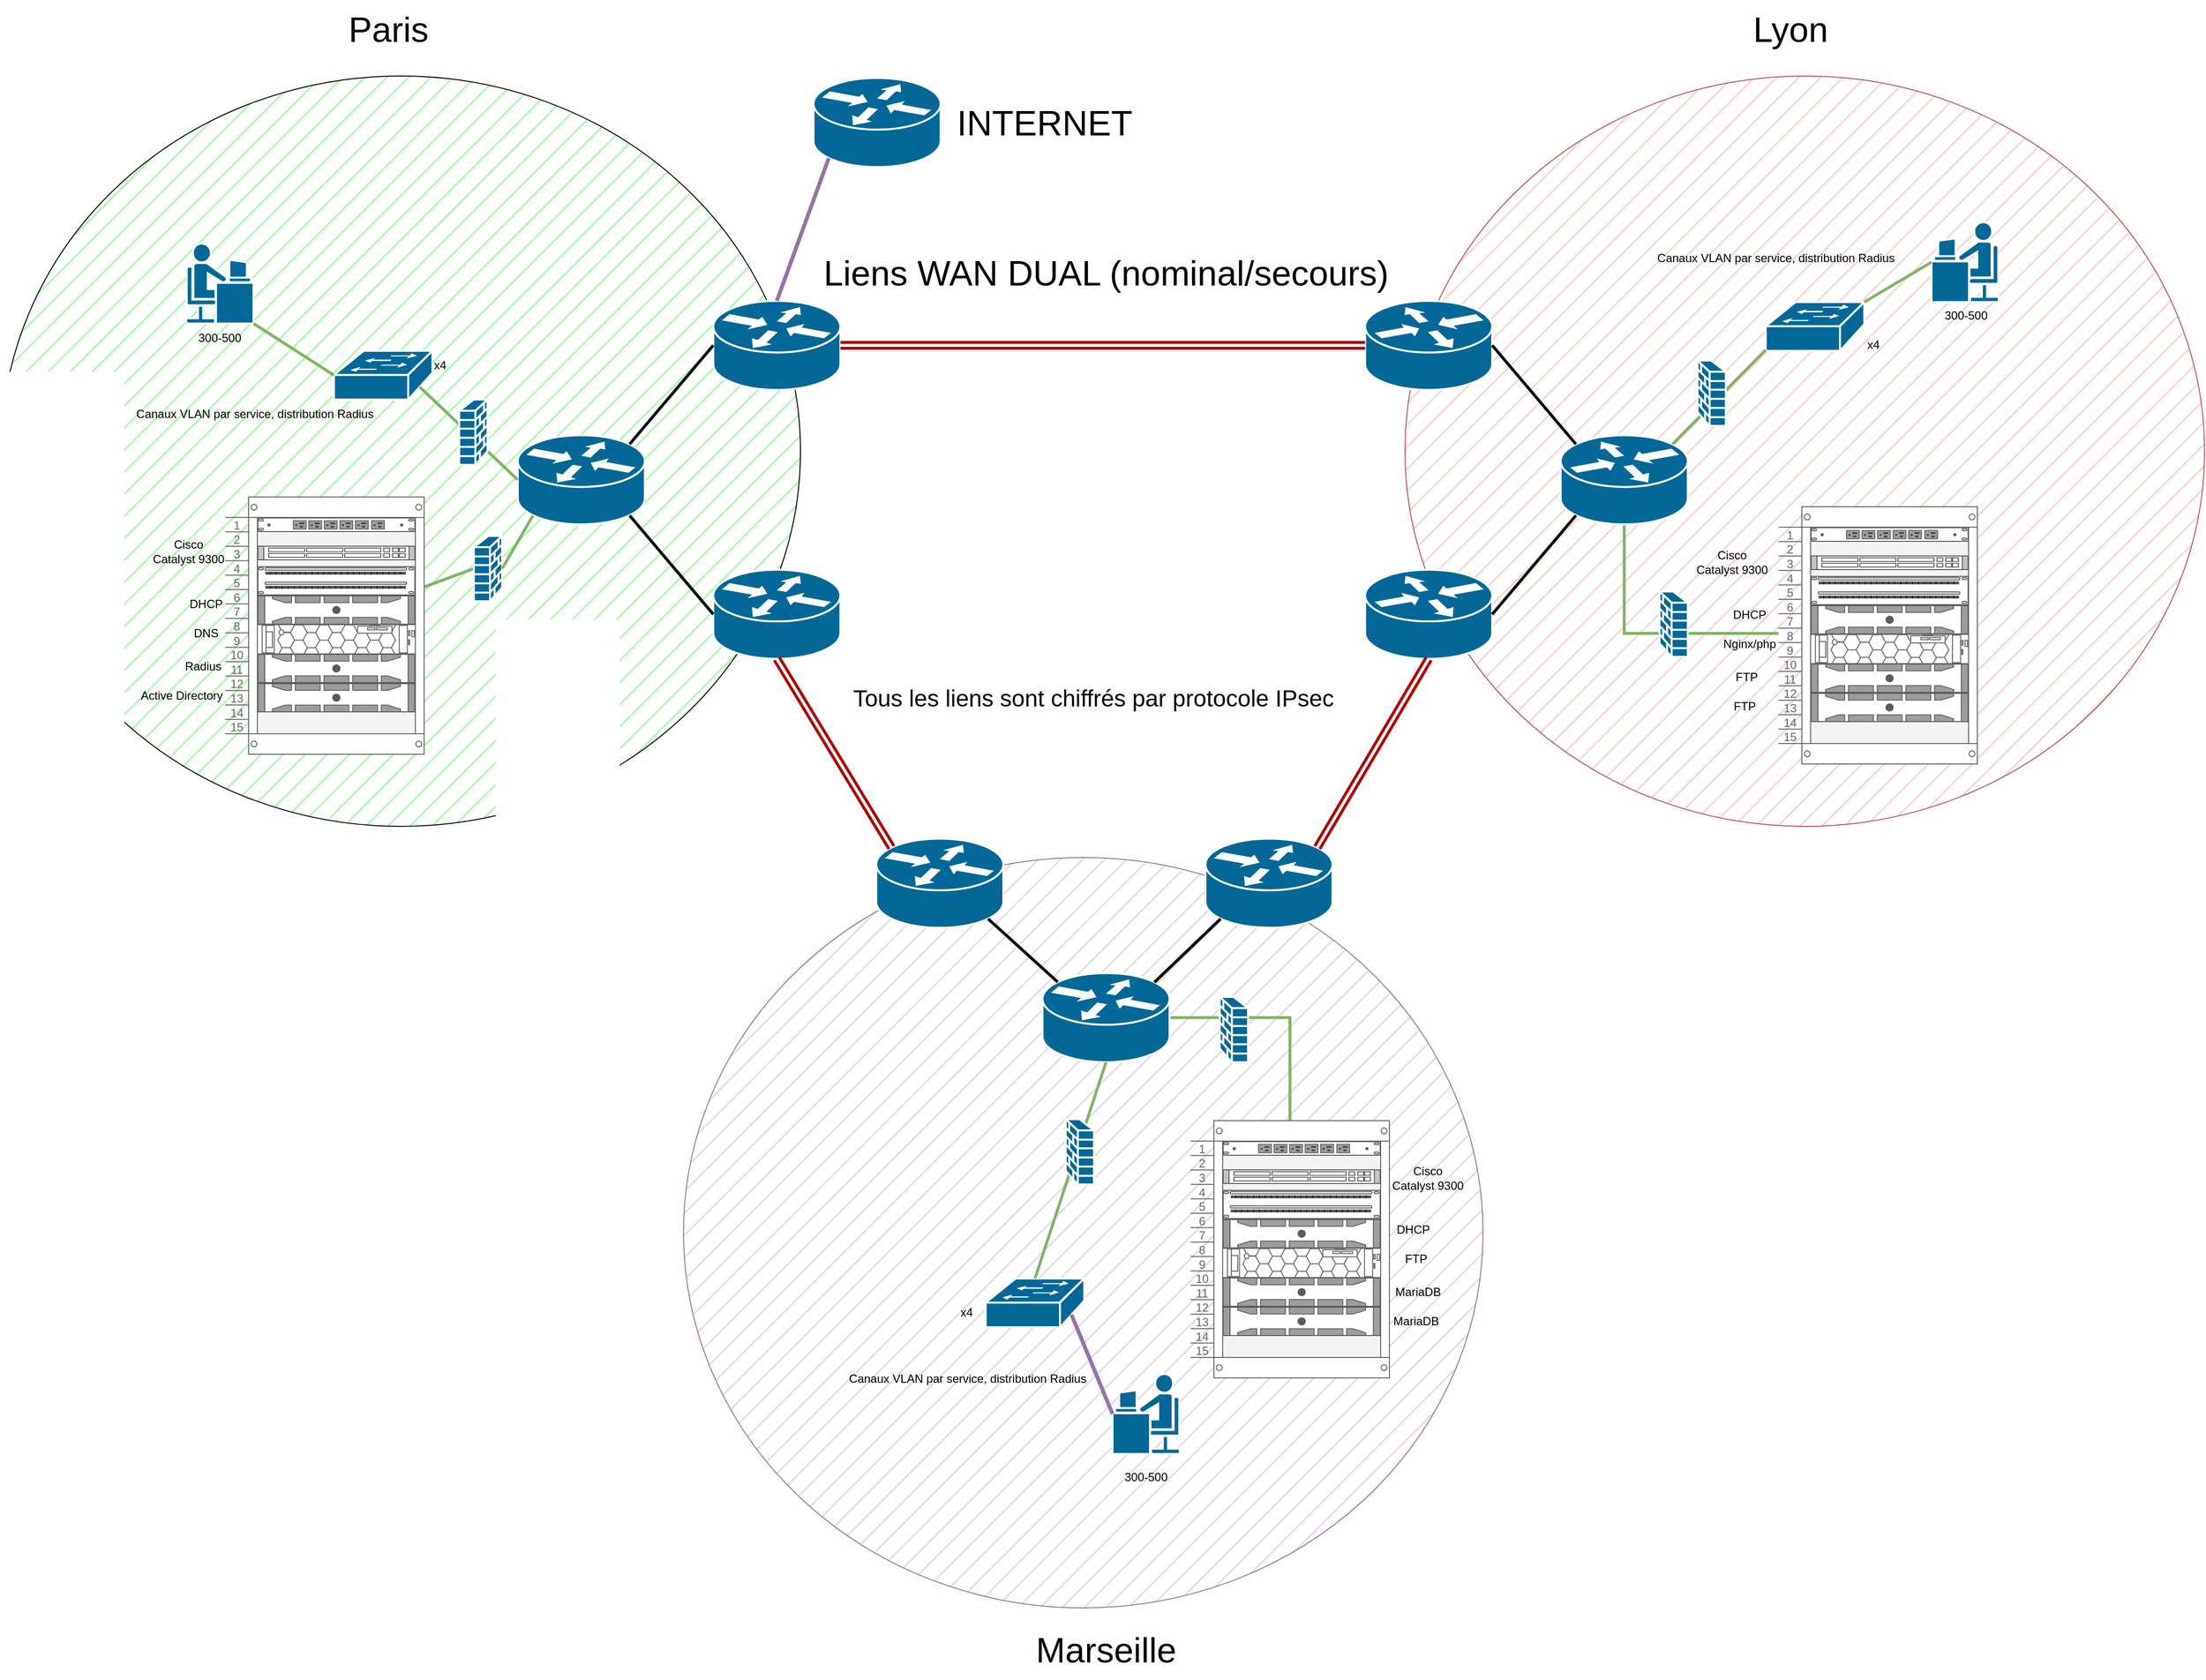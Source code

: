 <mxfile version="22.1.11" type="github">
  <diagram name="Page-1" id="g4gm5gnGPgdy_71Fz9E6">
    <mxGraphModel dx="4169" dy="2367" grid="1" gridSize="10" guides="1" tooltips="1" connect="1" arrows="1" fold="1" page="1" pageScale="1" pageWidth="1169" pageHeight="827" math="0" shadow="0">
      <root>
        <mxCell id="0" />
        <mxCell id="1" parent="0" />
        <mxCell id="iUcQiUfxktG9Ryg0rw_d-79" value="" style="ellipse;whiteSpace=wrap;html=1;fillColor=#e1d5e7;fillStyle=hatch;strokeColor=#9673a6;movable=0;resizable=0;rotatable=0;deletable=0;editable=0;locked=1;connectable=0;" parent="1" vertex="1">
          <mxGeometry x="250" y="620" width="820" height="770" as="geometry" />
        </mxCell>
        <mxCell id="iUcQiUfxktG9Ryg0rw_d-74" value="" style="ellipse;whiteSpace=wrap;html=1;fillColor=#f8cecc;fillStyle=hatch;strokeColor=#b85450;" parent="1" vertex="1">
          <mxGeometry x="990" y="-182" width="820" height="770" as="geometry" />
        </mxCell>
        <mxCell id="iUcQiUfxktG9Ryg0rw_d-60" value="" style="ellipse;whiteSpace=wrap;html=1;fillColor=#99FF99;fillStyle=hatch;" parent="1" vertex="1">
          <mxGeometry x="-450" y="-182" width="820" height="770" as="geometry" />
        </mxCell>
        <mxCell id="iUcQiUfxktG9Ryg0rw_d-1" value="" style="shape=mxgraph.cisco.routers.router;sketch=0;html=1;pointerEvents=1;dashed=0;fillColor=#036897;strokeColor=#ffffff;strokeWidth=2;verticalLabelPosition=bottom;verticalAlign=top;align=center;outlineConnect=0;movable=1;resizable=1;rotatable=1;deletable=1;editable=1;locked=0;connectable=1;container=0;" parent="1" vertex="1">
          <mxGeometry x="80" y="186.675" width="130.362" height="91.411" as="geometry" />
        </mxCell>
        <mxCell id="iUcQiUfxktG9Ryg0rw_d-2" value="" style="shape=mxgraph.cisco.routers.router;sketch=0;html=1;pointerEvents=1;dashed=0;fillColor=#036897;strokeColor=#ffffff;strokeWidth=2;verticalLabelPosition=bottom;verticalAlign=top;align=center;outlineConnect=0;movable=1;resizable=1;rotatable=1;deletable=1;editable=1;locked=0;connectable=1;container=0;" parent="1" vertex="1">
          <mxGeometry x="280.557" y="48.697" width="130.362" height="91.411" as="geometry" />
        </mxCell>
        <mxCell id="iUcQiUfxktG9Ryg0rw_d-3" value="" style="shape=mxgraph.cisco.routers.router;sketch=0;html=1;pointerEvents=1;dashed=0;fillColor=#036897;strokeColor=#ffffff;strokeWidth=2;verticalLabelPosition=bottom;verticalAlign=top;align=center;outlineConnect=0;movable=1;resizable=1;rotatable=1;deletable=1;editable=1;locked=0;connectable=1;container=0;" parent="1" vertex="1">
          <mxGeometry x="280.557" y="324.654" width="130.362" height="91.411" as="geometry" />
        </mxCell>
        <mxCell id="iUcQiUfxktG9Ryg0rw_d-5" style="rounded=0;orthogonalLoop=1;jettySize=auto;html=1;exitX=0.88;exitY=0.9;exitDx=0;exitDy=0;exitPerimeter=0;entryX=0;entryY=0.5;entryDx=0;entryDy=0;entryPerimeter=0;endArrow=none;endFill=0;movable=1;resizable=1;rotatable=1;deletable=1;editable=1;locked=0;connectable=1;strokeWidth=3;" parent="1" source="iUcQiUfxktG9Ryg0rw_d-1" target="iUcQiUfxktG9Ryg0rw_d-3" edge="1">
          <mxGeometry relative="1" as="geometry" />
        </mxCell>
        <mxCell id="iUcQiUfxktG9Ryg0rw_d-7" style="rounded=0;orthogonalLoop=1;jettySize=auto;html=1;exitX=0.88;exitY=0.1;exitDx=0;exitDy=0;exitPerimeter=0;entryX=0;entryY=0.5;entryDx=0;entryDy=0;entryPerimeter=0;endArrow=none;endFill=0;movable=1;resizable=1;rotatable=1;deletable=1;editable=1;locked=0;connectable=1;strokeWidth=3;" parent="1" source="iUcQiUfxktG9Ryg0rw_d-1" target="iUcQiUfxktG9Ryg0rw_d-2" edge="1">
          <mxGeometry relative="1" as="geometry" />
        </mxCell>
        <mxCell id="iUcQiUfxktG9Ryg0rw_d-54" style="edgeStyle=orthogonalEdgeStyle;rounded=0;orthogonalLoop=1;jettySize=auto;html=1;exitX=0.5;exitY=1;exitDx=0;exitDy=0;exitPerimeter=0;endArrow=none;endFill=0;strokeWidth=3;fillColor=#d5e8d4;strokeColor=#82b366;" parent="1" source="iUcQiUfxktG9Ryg0rw_d-8" target="iUcQiUfxktG9Ryg0rw_d-45" edge="1">
          <mxGeometry relative="1" as="geometry" />
        </mxCell>
        <mxCell id="iUcQiUfxktG9Ryg0rw_d-8" value="" style="shape=mxgraph.cisco.routers.router;sketch=0;html=1;pointerEvents=1;dashed=0;fillColor=#036897;strokeColor=#ffffff;strokeWidth=2;verticalLabelPosition=bottom;verticalAlign=top;align=center;outlineConnect=0;flipH=1;flipV=0;movable=1;resizable=1;rotatable=1;deletable=1;editable=1;locked=0;connectable=1;container=0;" parent="1" vertex="1">
          <mxGeometry x="1149.638" y="186.675" width="130.362" height="91.411" as="geometry" />
        </mxCell>
        <mxCell id="iUcQiUfxktG9Ryg0rw_d-9" value="" style="shape=mxgraph.cisco.routers.router;sketch=0;html=1;pointerEvents=1;dashed=0;fillColor=#036897;strokeColor=#ffffff;strokeWidth=2;verticalLabelPosition=bottom;verticalAlign=top;align=center;outlineConnect=0;flipH=1;flipV=0;movable=1;resizable=1;rotatable=1;deletable=1;editable=1;locked=0;connectable=1;container=0;" parent="1" vertex="1">
          <mxGeometry x="949.081" y="48.697" width="130.362" height="91.411" as="geometry" />
        </mxCell>
        <mxCell id="iUcQiUfxktG9Ryg0rw_d-10" value="" style="shape=mxgraph.cisco.routers.router;sketch=0;html=1;pointerEvents=1;dashed=0;fillColor=#036897;strokeColor=#ffffff;strokeWidth=2;verticalLabelPosition=bottom;verticalAlign=top;align=center;outlineConnect=0;flipH=1;flipV=0;movable=1;resizable=1;rotatable=1;deletable=1;editable=1;locked=0;connectable=1;container=0;" parent="1" vertex="1">
          <mxGeometry x="949.081" y="324.654" width="130.362" height="91.411" as="geometry" />
        </mxCell>
        <mxCell id="iUcQiUfxktG9Ryg0rw_d-11" style="rounded=0;orthogonalLoop=1;jettySize=auto;html=1;exitX=0.88;exitY=0.9;exitDx=0;exitDy=0;exitPerimeter=0;entryX=0;entryY=0.5;entryDx=0;entryDy=0;entryPerimeter=0;endArrow=none;endFill=0;movable=1;resizable=1;rotatable=1;deletable=1;editable=1;locked=0;connectable=1;strokeWidth=3;" parent="1" source="iUcQiUfxktG9Ryg0rw_d-8" target="iUcQiUfxktG9Ryg0rw_d-10" edge="1">
          <mxGeometry relative="1" as="geometry" />
        </mxCell>
        <mxCell id="iUcQiUfxktG9Ryg0rw_d-20" style="rounded=0;orthogonalLoop=1;jettySize=auto;html=1;exitX=1;exitY=0.5;exitDx=0;exitDy=0;exitPerimeter=0;endArrow=none;endFill=0;shape=link;fillColor=#e51400;strokeColor=#B20000;strokeWidth=3;movable=1;resizable=1;rotatable=1;deletable=1;editable=1;locked=0;connectable=1;" parent="1" source="iUcQiUfxktG9Ryg0rw_d-2" target="iUcQiUfxktG9Ryg0rw_d-9" edge="1">
          <mxGeometry relative="1" as="geometry" />
        </mxCell>
        <mxCell id="iUcQiUfxktG9Ryg0rw_d-12" style="rounded=0;orthogonalLoop=1;jettySize=auto;html=1;exitX=0.88;exitY=0.1;exitDx=0;exitDy=0;exitPerimeter=0;entryX=0;entryY=0.5;entryDx=0;entryDy=0;entryPerimeter=0;endArrow=none;endFill=0;movable=1;resizable=1;rotatable=1;deletable=1;editable=1;locked=0;connectable=1;strokeWidth=3;" parent="1" source="iUcQiUfxktG9Ryg0rw_d-8" target="iUcQiUfxktG9Ryg0rw_d-9" edge="1">
          <mxGeometry relative="1" as="geometry" />
        </mxCell>
        <mxCell id="iUcQiUfxktG9Ryg0rw_d-13" value="" style="shape=mxgraph.cisco.routers.router;sketch=0;html=1;pointerEvents=1;dashed=0;fillColor=#036897;strokeColor=#ffffff;strokeWidth=2;verticalLabelPosition=bottom;verticalAlign=top;align=center;outlineConnect=0;movable=1;resizable=1;rotatable=1;deletable=1;editable=1;locked=0;connectable=1;container=0;" parent="1" vertex="1">
          <mxGeometry x="447.688" y="600.611" width="130.362" height="91.411" as="geometry" />
        </mxCell>
        <mxCell id="iUcQiUfxktG9Ryg0rw_d-14" value="" style="shape=mxgraph.cisco.routers.router;sketch=0;html=1;pointerEvents=1;dashed=0;fillColor=#036897;strokeColor=#ffffff;strokeWidth=2;verticalLabelPosition=bottom;verticalAlign=top;align=center;outlineConnect=0;movable=1;resizable=1;rotatable=1;deletable=1;editable=1;locked=0;connectable=1;container=0;" parent="1" vertex="1">
          <mxGeometry x="785.292" y="600.611" width="130.362" height="91.411" as="geometry" />
        </mxCell>
        <mxCell id="iUcQiUfxktG9Ryg0rw_d-53" style="edgeStyle=orthogonalEdgeStyle;rounded=0;orthogonalLoop=1;jettySize=auto;html=1;exitX=1;exitY=0.5;exitDx=0;exitDy=0;exitPerimeter=0;endArrow=none;endFill=0;strokeWidth=3;fillColor=#d5e8d4;strokeColor=#82b366;" parent="1" source="iUcQiUfxktG9Ryg0rw_d-15" target="iUcQiUfxktG9Ryg0rw_d-37" edge="1">
          <mxGeometry relative="1" as="geometry" />
        </mxCell>
        <mxCell id="iUcQiUfxktG9Ryg0rw_d-15" value="" style="shape=mxgraph.cisco.routers.router;sketch=0;html=1;pointerEvents=1;dashed=0;fillColor=#036897;strokeColor=#ffffff;strokeWidth=2;verticalLabelPosition=bottom;verticalAlign=top;align=center;outlineConnect=0;movable=1;resizable=1;rotatable=1;deletable=1;editable=1;locked=0;connectable=1;container=0;" parent="1" vertex="1">
          <mxGeometry x="618.162" y="738.589" width="130.362" height="91.411" as="geometry" />
        </mxCell>
        <mxCell id="iUcQiUfxktG9Ryg0rw_d-16" style="rounded=0;orthogonalLoop=1;jettySize=auto;html=1;exitX=0.88;exitY=0.9;exitDx=0;exitDy=0;exitPerimeter=0;entryX=0.12;entryY=0.1;entryDx=0;entryDy=0;entryPerimeter=0;endArrow=none;endFill=0;movable=1;resizable=1;rotatable=1;deletable=1;editable=1;locked=0;connectable=1;strokeWidth=3;" parent="1" source="iUcQiUfxktG9Ryg0rw_d-13" target="iUcQiUfxktG9Ryg0rw_d-15" edge="1">
          <mxGeometry relative="1" as="geometry" />
        </mxCell>
        <mxCell id="iUcQiUfxktG9Ryg0rw_d-17" style="rounded=0;orthogonalLoop=1;jettySize=auto;html=1;exitX=0.12;exitY=0.9;exitDx=0;exitDy=0;exitPerimeter=0;endArrow=none;endFill=0;movable=1;resizable=1;rotatable=1;deletable=1;editable=1;locked=0;connectable=1;strokeWidth=3;" parent="1" source="iUcQiUfxktG9Ryg0rw_d-14" edge="1">
          <mxGeometry relative="1" as="geometry">
            <mxPoint x="733" y="748" as="targetPoint" />
          </mxGeometry>
        </mxCell>
        <mxCell id="iUcQiUfxktG9Ryg0rw_d-18" style="rounded=0;orthogonalLoop=1;jettySize=auto;html=1;exitX=0.5;exitY=1;exitDx=0;exitDy=0;exitPerimeter=0;entryX=0.12;entryY=0.1;entryDx=0;entryDy=0;entryPerimeter=0;endArrow=none;endFill=0;shape=link;fillColor=#e51400;strokeColor=#B20000;strokeWidth=3;movable=1;resizable=1;rotatable=1;deletable=1;editable=1;locked=0;connectable=1;" parent="1" source="iUcQiUfxktG9Ryg0rw_d-3" target="iUcQiUfxktG9Ryg0rw_d-13" edge="1">
          <mxGeometry relative="1" as="geometry" />
        </mxCell>
        <mxCell id="iUcQiUfxktG9Ryg0rw_d-19" style="rounded=0;orthogonalLoop=1;jettySize=auto;html=1;exitX=0.5;exitY=1;exitDx=0;exitDy=0;exitPerimeter=0;entryX=0.88;entryY=0.1;entryDx=0;entryDy=0;entryPerimeter=0;endArrow=none;endFill=0;shape=link;fillColor=#e51400;strokeColor=#B20000;strokeWidth=3;movable=1;resizable=1;rotatable=1;deletable=1;editable=1;locked=0;connectable=1;" parent="1" source="iUcQiUfxktG9Ryg0rw_d-10" target="iUcQiUfxktG9Ryg0rw_d-14" edge="1">
          <mxGeometry relative="1" as="geometry" />
        </mxCell>
        <mxCell id="iUcQiUfxktG9Ryg0rw_d-21" value="&lt;div&gt;&lt;font style=&quot;font-size: 36px;&quot;&gt;Liens WAN DUAL (nominal/secours)&lt;br&gt;&lt;/font&gt;&lt;/div&gt;" style="text;html=1;align=center;verticalAlign=middle;resizable=1;points=[];autosize=1;strokeColor=none;fillColor=none;movable=1;rotatable=1;deletable=1;editable=1;locked=0;connectable=1;container=0;" parent="1" vertex="1">
          <mxGeometry x="383.345" y="-10" width="600" height="60" as="geometry" />
        </mxCell>
        <mxCell id="iUcQiUfxktG9Ryg0rw_d-57" value="" style="shape=mxgraph.cisco.people.androgenous_person;sketch=0;html=1;pointerEvents=1;dashed=0;fillColor=#036897;strokeColor=#ffffff;strokeWidth=2;verticalLabelPosition=bottom;verticalAlign=top;align=center;outlineConnect=0;" parent="1" vertex="1">
          <mxGeometry x="-260" y="-10" width="69" height="82" as="geometry" />
        </mxCell>
        <mxCell id="iUcQiUfxktG9Ryg0rw_d-66" style="rounded=0;orthogonalLoop=1;jettySize=auto;html=1;exitX=0;exitY=0.5;exitDx=0;exitDy=0;exitPerimeter=0;endArrow=none;endFill=0;strokeWidth=3;fillColor=#d5e8d4;strokeColor=#82b366;" parent="1" source="iUcQiUfxktG9Ryg0rw_d-62" target="iUcQiUfxktG9Ryg0rw_d-22" edge="1">
          <mxGeometry relative="1" as="geometry" />
        </mxCell>
        <mxCell id="iUcQiUfxktG9Ryg0rw_d-62" value="" style="shape=mxgraph.cisco.security.firewall;sketch=0;html=1;pointerEvents=1;dashed=0;fillColor=#036897;strokeColor=#ffffff;strokeWidth=2;verticalLabelPosition=bottom;verticalAlign=top;align=center;outlineConnect=0;" parent="1" vertex="1">
          <mxGeometry x="35" y="290" width="29" height="67" as="geometry" />
        </mxCell>
        <mxCell id="iUcQiUfxktG9Ryg0rw_d-65" style="rounded=0;orthogonalLoop=1;jettySize=auto;html=1;exitX=0.12;exitY=0.9;exitDx=0;exitDy=0;exitPerimeter=0;entryX=1;entryY=0.5;entryDx=0;entryDy=0;entryPerimeter=0;endArrow=none;endFill=0;fillColor=#d5e8d4;strokeColor=#82b366;strokeWidth=3;" parent="1" source="iUcQiUfxktG9Ryg0rw_d-1" target="iUcQiUfxktG9Ryg0rw_d-62" edge="1">
          <mxGeometry relative="1" as="geometry" />
        </mxCell>
        <mxCell id="iUcQiUfxktG9Ryg0rw_d-67" value="" style="shape=mxgraph.cisco.switches.workgroup_switch;sketch=0;html=1;pointerEvents=1;dashed=0;fillColor=#036897;strokeColor=#ffffff;strokeWidth=2;verticalLabelPosition=bottom;verticalAlign=top;align=center;outlineConnect=0;" parent="1" vertex="1">
          <mxGeometry x="-108.5" y="100" width="101" height="50" as="geometry" />
        </mxCell>
        <mxCell id="iUcQiUfxktG9Ryg0rw_d-68" style="rounded=0;orthogonalLoop=1;jettySize=auto;html=1;exitX=0.87;exitY=0.74;exitDx=0;exitDy=0;exitPerimeter=0;entryX=0;entryY=0.5;entryDx=0;entryDy=0;entryPerimeter=0;fillColor=#d5e8d4;strokeColor=#82b366;strokeWidth=3;endArrow=none;endFill=0;" parent="1" source="iUcQiUfxktG9Ryg0rw_d-67" target="iUcQiUfxktG9Ryg0rw_d-1" edge="1">
          <mxGeometry relative="1" as="geometry" />
        </mxCell>
        <mxCell id="iUcQiUfxktG9Ryg0rw_d-69" style="rounded=0;orthogonalLoop=1;jettySize=auto;html=1;exitX=1;exitY=1;exitDx=0;exitDy=0;exitPerimeter=0;entryX=0;entryY=0.5;entryDx=0;entryDy=0;entryPerimeter=0;strokeWidth=3;fillColor=#d5e8d4;strokeColor=#82b366;endArrow=none;endFill=0;" parent="1" source="iUcQiUfxktG9Ryg0rw_d-57" target="iUcQiUfxktG9Ryg0rw_d-67" edge="1">
          <mxGeometry relative="1" as="geometry" />
        </mxCell>
        <mxCell id="iUcQiUfxktG9Ryg0rw_d-70" value="" style="shape=mxgraph.cisco.security.firewall;sketch=0;html=1;pointerEvents=1;dashed=0;fillColor=#036897;strokeColor=#ffffff;strokeWidth=2;verticalLabelPosition=bottom;verticalAlign=top;align=center;outlineConnect=0;" parent="1" vertex="1">
          <mxGeometry x="20" y="150" width="29" height="67" as="geometry" />
        </mxCell>
        <mxCell id="iUcQiUfxktG9Ryg0rw_d-71" value="" style="shape=mxgraph.cisco.people.androgenous_person;sketch=0;html=1;pointerEvents=1;dashed=0;fillColor=#036897;strokeColor=#ffffff;strokeWidth=2;verticalLabelPosition=bottom;verticalAlign=top;align=center;outlineConnect=0;flipH=1;" parent="1" vertex="1">
          <mxGeometry x="1530" y="-32" width="69" height="82" as="geometry" />
        </mxCell>
        <mxCell id="iUcQiUfxktG9Ryg0rw_d-72" value="" style="shape=mxgraph.cisco.switches.workgroup_switch;sketch=0;html=1;pointerEvents=1;dashed=0;fillColor=#036897;strokeColor=#ffffff;strokeWidth=2;verticalLabelPosition=bottom;verticalAlign=top;align=center;outlineConnect=0;" parent="1" vertex="1">
          <mxGeometry x="1360" y="50" width="101" height="50" as="geometry" />
        </mxCell>
        <mxCell id="iUcQiUfxktG9Ryg0rw_d-75" style="rounded=0;orthogonalLoop=1;jettySize=auto;html=1;exitX=0.12;exitY=0.1;exitDx=0;exitDy=0;exitPerimeter=0;entryX=0;entryY=0.98;entryDx=0;entryDy=0;entryPerimeter=0;endArrow=none;endFill=0;strokeWidth=3;fillColor=#d5e8d4;strokeColor=#82b366;" parent="1" source="iUcQiUfxktG9Ryg0rw_d-8" target="iUcQiUfxktG9Ryg0rw_d-72" edge="1">
          <mxGeometry relative="1" as="geometry" />
        </mxCell>
        <mxCell id="iUcQiUfxktG9Ryg0rw_d-76" value="" style="shape=mxgraph.cisco.security.firewall;sketch=0;html=1;pointerEvents=1;dashed=0;fillColor=#036897;strokeColor=#ffffff;strokeWidth=2;verticalLabelPosition=bottom;verticalAlign=top;align=center;outlineConnect=0;flipH=1;flipV=0;" parent="1" vertex="1">
          <mxGeometry x="1290" y="110" width="29" height="67" as="geometry" />
        </mxCell>
        <mxCell id="iUcQiUfxktG9Ryg0rw_d-78" style="rounded=0;orthogonalLoop=1;jettySize=auto;html=1;exitX=1;exitY=0;exitDx=0;exitDy=0;exitPerimeter=0;entryX=1;entryY=0.5;entryDx=0;entryDy=0;entryPerimeter=0;strokeColor=#82b366;strokeWidth=3;endArrow=none;endFill=0;fillColor=#d5e8d4;" parent="1" source="iUcQiUfxktG9Ryg0rw_d-72" target="iUcQiUfxktG9Ryg0rw_d-71" edge="1">
          <mxGeometry relative="1" as="geometry" />
        </mxCell>
        <mxCell id="iUcQiUfxktG9Ryg0rw_d-80" value="" style="shape=mxgraph.cisco.people.androgenous_person;sketch=0;html=1;pointerEvents=1;dashed=0;fillColor=#036897;strokeColor=#ffffff;strokeWidth=2;verticalLabelPosition=bottom;verticalAlign=top;align=center;outlineConnect=0;flipH=1;" parent="1" vertex="1">
          <mxGeometry x="690" y="1150" width="69" height="82" as="geometry" />
        </mxCell>
        <mxCell id="iUcQiUfxktG9Ryg0rw_d-81" value="" style="shape=mxgraph.cisco.switches.workgroup_switch;sketch=0;html=1;pointerEvents=1;dashed=0;fillColor=#036897;strokeColor=#ffffff;strokeWidth=2;verticalLabelPosition=bottom;verticalAlign=top;align=center;outlineConnect=0;" parent="1" vertex="1">
          <mxGeometry x="560" y="1052" width="101" height="50" as="geometry" />
        </mxCell>
        <mxCell id="iUcQiUfxktG9Ryg0rw_d-84" style="rounded=0;orthogonalLoop=1;jettySize=auto;html=1;exitX=0.87;exitY=0.74;exitDx=0;exitDy=0;exitPerimeter=0;entryX=1;entryY=0.5;entryDx=0;entryDy=0;entryPerimeter=0;endArrow=none;endFill=0;strokeWidth=4;fillColor=#e1d5e7;strokeColor=#9673a6;" parent="1" source="iUcQiUfxktG9Ryg0rw_d-81" target="iUcQiUfxktG9Ryg0rw_d-80" edge="1">
          <mxGeometry relative="1" as="geometry" />
        </mxCell>
        <mxCell id="iUcQiUfxktG9Ryg0rw_d-85" style="rounded=0;orthogonalLoop=1;jettySize=auto;html=1;exitX=0.5;exitY=0;exitDx=0;exitDy=0;exitPerimeter=0;entryX=0.5;entryY=1;entryDx=0;entryDy=0;entryPerimeter=0;endArrow=none;endFill=0;fillColor=#d5e8d4;strokeColor=#82b366;strokeWidth=3;" parent="1" source="iUcQiUfxktG9Ryg0rw_d-81" target="iUcQiUfxktG9Ryg0rw_d-15" edge="1">
          <mxGeometry relative="1" as="geometry" />
        </mxCell>
        <mxCell id="iUcQiUfxktG9Ryg0rw_d-82" value="" style="shape=mxgraph.cisco.security.firewall;sketch=0;html=1;pointerEvents=1;dashed=0;fillColor=#036897;strokeColor=#ffffff;strokeWidth=2;verticalLabelPosition=bottom;verticalAlign=top;align=center;outlineConnect=0;flipH=1;flipV=0;" parent="1" vertex="1">
          <mxGeometry x="642" y="888.5" width="29" height="67" as="geometry" />
        </mxCell>
        <mxCell id="iUcQiUfxktG9Ryg0rw_d-86" value="300-500" style="text;html=1;align=center;verticalAlign=middle;resizable=0;points=[];autosize=1;strokeColor=none;fillColor=none;" parent="1" vertex="1">
          <mxGeometry x="689" y="1241" width="70" height="30" as="geometry" />
        </mxCell>
        <mxCell id="iUcQiUfxktG9Ryg0rw_d-87" value="x4" style="text;html=1;align=center;verticalAlign=middle;resizable=0;points=[];autosize=1;strokeColor=none;fillColor=none;" parent="1" vertex="1">
          <mxGeometry x="520" y="1072" width="40" height="30" as="geometry" />
        </mxCell>
        <mxCell id="iUcQiUfxktG9Ryg0rw_d-88" value="Canaux VLAN par service, distribution Radius" style="text;html=1;align=center;verticalAlign=middle;resizable=0;points=[];autosize=1;strokeColor=none;fillColor=none;" parent="1" vertex="1">
          <mxGeometry x="410.92" y="1140" width="260" height="30" as="geometry" />
        </mxCell>
        <mxCell id="iUcQiUfxktG9Ryg0rw_d-89" value="300-500" style="text;html=1;align=center;verticalAlign=middle;resizable=0;points=[];autosize=1;strokeColor=none;fillColor=none;" parent="1" vertex="1">
          <mxGeometry x="1529.5" y="48.7" width="70" height="30" as="geometry" />
        </mxCell>
        <mxCell id="iUcQiUfxktG9Ryg0rw_d-90" value="x4" style="text;html=1;align=center;verticalAlign=middle;resizable=0;points=[];autosize=1;strokeColor=none;fillColor=none;" parent="1" vertex="1">
          <mxGeometry x="1450" y="78.7" width="40" height="30" as="geometry" />
        </mxCell>
        <mxCell id="iUcQiUfxktG9Ryg0rw_d-91" value="Canaux VLAN par service, distribution Radius" style="text;html=1;align=center;verticalAlign=middle;resizable=0;points=[];autosize=1;strokeColor=none;fillColor=none;" parent="1" vertex="1">
          <mxGeometry x="1240" y="-10" width="260" height="30" as="geometry" />
        </mxCell>
        <mxCell id="iUcQiUfxktG9Ryg0rw_d-92" value="300-500" style="text;html=1;align=center;verticalAlign=middle;resizable=0;points=[];autosize=1;strokeColor=none;fillColor=none;" parent="1" vertex="1">
          <mxGeometry x="-261.0" y="72" width="70" height="30" as="geometry" />
        </mxCell>
        <mxCell id="iUcQiUfxktG9Ryg0rw_d-93" value="x4" style="text;html=1;align=center;verticalAlign=middle;resizable=0;points=[];autosize=1;strokeColor=none;fillColor=none;" parent="1" vertex="1">
          <mxGeometry x="-20.0" y="100" width="40" height="30" as="geometry" />
        </mxCell>
        <mxCell id="iUcQiUfxktG9Ryg0rw_d-94" value="Canaux VLAN par service, distribution Radius" style="text;html=1;align=center;verticalAlign=middle;resizable=0;points=[];autosize=1;strokeColor=none;fillColor=none;" parent="1" vertex="1">
          <mxGeometry x="-320" y="150" width="260" height="30" as="geometry" />
        </mxCell>
        <mxCell id="iUcQiUfxktG9Ryg0rw_d-95" value="&lt;font style=&quot;font-size: 36px;&quot;&gt;Paris&lt;/font&gt;" style="text;html=1;align=center;verticalAlign=middle;resizable=0;points=[];autosize=1;strokeColor=none;fillColor=none;" parent="1" vertex="1">
          <mxGeometry x="-108.5" y="-260" width="110" height="60" as="geometry" />
        </mxCell>
        <mxCell id="iUcQiUfxktG9Ryg0rw_d-96" value="&lt;font style=&quot;font-size: 36px;&quot;&gt;Lyon&lt;/font&gt;" style="text;html=1;align=center;verticalAlign=middle;resizable=0;points=[];autosize=1;strokeColor=none;fillColor=none;" parent="1" vertex="1">
          <mxGeometry x="1335" y="-260" width="100" height="60" as="geometry" />
        </mxCell>
        <mxCell id="iUcQiUfxktG9Ryg0rw_d-97" value="&lt;font style=&quot;font-size: 36px;&quot;&gt;Marseille&lt;/font&gt;" style="text;html=1;align=center;verticalAlign=middle;resizable=0;points=[];autosize=1;strokeColor=none;fillColor=none;" parent="1" vertex="1">
          <mxGeometry x="598.34" y="1403" width="170" height="60" as="geometry" />
        </mxCell>
        <mxCell id="iUcQiUfxktG9Ryg0rw_d-98" value="" style="shape=mxgraph.cisco.security.firewall;sketch=0;html=1;pointerEvents=1;dashed=0;fillColor=#036897;strokeColor=#ffffff;strokeWidth=2;verticalLabelPosition=bottom;verticalAlign=top;align=center;outlineConnect=0;flipH=1;flipV=0;" parent="1" vertex="1">
          <mxGeometry x="1251" y="347" width="29" height="67" as="geometry" />
        </mxCell>
        <mxCell id="iUcQiUfxktG9Ryg0rw_d-99" value="" style="shape=mxgraph.cisco.security.firewall;sketch=0;html=1;pointerEvents=1;dashed=0;fillColor=#036897;strokeColor=#ffffff;strokeWidth=2;verticalLabelPosition=bottom;verticalAlign=top;align=center;outlineConnect=0;flipH=1;flipV=0;" parent="1" vertex="1">
          <mxGeometry x="800" y="763" width="29" height="67" as="geometry" />
        </mxCell>
        <mxCell id="iUcQiUfxktG9Ryg0rw_d-116" value="" style="shape=mxgraph.cisco.routers.router;sketch=0;html=1;pointerEvents=1;dashed=0;fillColor=#036897;strokeColor=#ffffff;strokeWidth=2;verticalLabelPosition=bottom;verticalAlign=top;align=center;outlineConnect=0;movable=1;resizable=1;rotatable=1;deletable=1;editable=1;locked=0;connectable=1;container=0;" parent="1" vertex="1">
          <mxGeometry x="383.347" y="-180.003" width="130.362" height="91.411" as="geometry" />
        </mxCell>
        <mxCell id="iUcQiUfxktG9Ryg0rw_d-118" style="rounded=0;orthogonalLoop=1;jettySize=auto;html=1;exitX=0.5;exitY=0;exitDx=0;exitDy=0;exitPerimeter=0;entryX=0.12;entryY=0.9;entryDx=0;entryDy=0;entryPerimeter=0;endArrow=none;endFill=0;strokeWidth=4;fillColor=#e1d5e7;strokeColor=#9673a6;" parent="1" source="iUcQiUfxktG9Ryg0rw_d-2" target="iUcQiUfxktG9Ryg0rw_d-116" edge="1">
          <mxGeometry relative="1" as="geometry" />
        </mxCell>
        <mxCell id="iUcQiUfxktG9Ryg0rw_d-121" value="&lt;font style=&quot;font-size: 36px;&quot;&gt;INTERNET&lt;/font&gt;" style="text;html=1;align=center;verticalAlign=middle;resizable=0;points=[];autosize=1;strokeColor=none;fillColor=none;" parent="1" vertex="1">
          <mxGeometry x="520" y="-164.3" width="200" height="60" as="geometry" />
        </mxCell>
        <mxCell id="MdDsCqKMqHNTCYME2qAG-1" value="&lt;font style=&quot;font-size: 24px;&quot;&gt;Tous les liens sont chiffrés par protocole IPsec&lt;br&gt;&lt;/font&gt;" style="text;html=1;align=center;verticalAlign=middle;resizable=0;points=[];autosize=1;strokeColor=none;fillColor=none;" vertex="1" parent="1">
          <mxGeometry x="410.36" y="437.06" width="520" height="40" as="geometry" />
        </mxCell>
        <mxCell id="MdDsCqKMqHNTCYME2qAG-2" value="" style="group" vertex="1" connectable="0" parent="1">
          <mxGeometry x="-320" y="250" width="304" height="260" as="geometry" />
        </mxCell>
        <mxCell id="iUcQiUfxktG9Ryg0rw_d-22" value="" style="strokeColor=#666666;html=1;verticalLabelPosition=bottom;labelBackgroundColor=#ffffff;verticalAlign=top;outlineConnect=0;shadow=0;dashed=0;shape=mxgraph.rackGeneral.rackCabinet3;fillColor2=#f4f4f4;container=1;collapsible=0;childLayout=rack;allowGaps=1;marginLeft=33;marginRight=9;marginTop=21;marginBottom=22;textColor=#666666;numDisp=ascend;" parent="MdDsCqKMqHNTCYME2qAG-2" vertex="1">
          <mxGeometry x="100" width="204" height="260" as="geometry" />
        </mxCell>
        <mxCell id="iUcQiUfxktG9Ryg0rw_d-25" value="" style="strokeColor=#666666;html=1;labelPosition=right;align=left;spacingLeft=15;shadow=0;dashed=0;outlineConnect=0;shape=mxgraph.rack.dell.power_strip;" parent="iUcQiUfxktG9Ryg0rw_d-22" vertex="1">
          <mxGeometry x="33" y="21" width="162" height="15" as="geometry" />
        </mxCell>
        <mxCell id="iUcQiUfxktG9Ryg0rw_d-24" value="" style="shape=mxgraph.rack.cisco.cisco_catalyst_4948_switch;html=1;labelPosition=right;align=left;spacingLeft=15;dashed=0;shadow=0;fillColor=#ffffff;" parent="iUcQiUfxktG9Ryg0rw_d-22" vertex="1">
          <mxGeometry x="33" y="50" width="162" height="15" as="geometry" />
        </mxCell>
        <mxCell id="iUcQiUfxktG9Ryg0rw_d-36" value="" style="strokeColor=#666666;html=1;labelPosition=right;align=left;spacingLeft=15;shadow=0;dashed=0;outlineConnect=0;shape=mxgraph.rack.general.cat5e_enhanced_patch_panel_48_ports;" parent="iUcQiUfxktG9Ryg0rw_d-22" vertex="1">
          <mxGeometry x="33" y="71" width="162" height="30" as="geometry" />
        </mxCell>
        <mxCell id="iUcQiUfxktG9Ryg0rw_d-30" value="" style="strokeColor=#666666;html=1;labelPosition=right;align=left;spacingLeft=15;shadow=0;dashed=0;outlineConnect=0;shape=mxgraph.rack.dell.dell_poweredge_2u;" parent="iUcQiUfxktG9Ryg0rw_d-22" vertex="1">
          <mxGeometry x="33" y="101" width="162" height="30" as="geometry" />
        </mxCell>
        <mxCell id="iUcQiUfxktG9Ryg0rw_d-33" value="" style="strokeColor=#666666;html=1;labelPosition=right;align=left;spacingLeft=15;shadow=0;dashed=0;outlineConnect=0;shape=mxgraph.rack.dell.poweredge_r730xd;" parent="iUcQiUfxktG9Ryg0rw_d-22" vertex="1">
          <mxGeometry x="33" y="191" width="162" height="30" as="geometry" />
        </mxCell>
        <mxCell id="iUcQiUfxktG9Ryg0rw_d-32" value="" style="strokeColor=#666666;html=1;labelPosition=right;align=left;spacingLeft=15;shadow=0;dashed=0;outlineConnect=0;shape=mxgraph.rack.dell.poweredge_r730;" parent="iUcQiUfxktG9Ryg0rw_d-22" vertex="1">
          <mxGeometry x="33" y="161" width="162" height="30" as="geometry" />
        </mxCell>
        <mxCell id="iUcQiUfxktG9Ryg0rw_d-31" value="" style="strokeColor=#666666;html=1;labelPosition=right;align=left;spacingLeft=15;shadow=0;dashed=0;outlineConnect=0;shape=mxgraph.rack.dell.poweredge_r840;" parent="iUcQiUfxktG9Ryg0rw_d-22" vertex="1">
          <mxGeometry x="33" y="131" width="162" height="30" as="geometry" />
        </mxCell>
        <mxCell id="iUcQiUfxktG9Ryg0rw_d-100" value="DHCP" style="text;html=1;align=center;verticalAlign=middle;resizable=0;points=[];autosize=1;strokeColor=none;fillColor=none;" parent="MdDsCqKMqHNTCYME2qAG-2" vertex="1">
          <mxGeometry x="50" y="95" width="60" height="30" as="geometry" />
        </mxCell>
        <mxCell id="iUcQiUfxktG9Ryg0rw_d-101" value="DNS" style="text;html=1;align=center;verticalAlign=middle;resizable=0;points=[];autosize=1;strokeColor=none;fillColor=none;" parent="MdDsCqKMqHNTCYME2qAG-2" vertex="1">
          <mxGeometry x="55" y="125" width="50" height="30" as="geometry" />
        </mxCell>
        <mxCell id="iUcQiUfxktG9Ryg0rw_d-102" value="Radius" style="text;html=1;align=center;verticalAlign=middle;resizable=0;points=[];autosize=1;strokeColor=none;fillColor=none;" parent="MdDsCqKMqHNTCYME2qAG-2" vertex="1">
          <mxGeometry x="47" y="159" width="60" height="30" as="geometry" />
        </mxCell>
        <mxCell id="iUcQiUfxktG9Ryg0rw_d-103" value="Active Directory" style="text;html=1;align=center;verticalAlign=middle;resizable=0;points=[];autosize=1;strokeColor=none;fillColor=none;" parent="MdDsCqKMqHNTCYME2qAG-2" vertex="1">
          <mxGeometry y="189" width="110" height="30" as="geometry" />
        </mxCell>
        <mxCell id="iUcQiUfxktG9Ryg0rw_d-104" value="&lt;div&gt;Cisco&lt;/div&gt;&lt;div&gt;Catalyst 9300&lt;/div&gt;" style="text;html=1;align=center;verticalAlign=middle;resizable=0;points=[];autosize=1;strokeColor=none;fillColor=none;" parent="MdDsCqKMqHNTCYME2qAG-2" vertex="1">
          <mxGeometry x="17" y="36.06" width="90" height="40" as="geometry" />
        </mxCell>
        <mxCell id="MdDsCqKMqHNTCYME2qAG-3" value="" style="group" vertex="1" connectable="0" parent="1">
          <mxGeometry x="770" y="890" width="288.34" height="260" as="geometry" />
        </mxCell>
        <mxCell id="iUcQiUfxktG9Ryg0rw_d-37" value="" style="strokeColor=#666666;html=1;verticalLabelPosition=bottom;labelBackgroundColor=#ffffff;verticalAlign=top;outlineConnect=0;shadow=0;dashed=0;shape=mxgraph.rackGeneral.rackCabinet3;fillColor2=#f4f4f4;container=1;collapsible=0;childLayout=rack;allowGaps=1;marginLeft=33;marginRight=9;marginTop=21;marginBottom=22;textColor=#666666;numDisp=ascend;" parent="MdDsCqKMqHNTCYME2qAG-3" vertex="1">
          <mxGeometry width="204" height="260" as="geometry" />
        </mxCell>
        <mxCell id="iUcQiUfxktG9Ryg0rw_d-38" value="" style="strokeColor=#666666;html=1;labelPosition=right;align=left;spacingLeft=15;shadow=0;dashed=0;outlineConnect=0;shape=mxgraph.rack.dell.power_strip;" parent="iUcQiUfxktG9Ryg0rw_d-37" vertex="1">
          <mxGeometry x="33" y="21" width="162" height="15" as="geometry" />
        </mxCell>
        <mxCell id="iUcQiUfxktG9Ryg0rw_d-39" value="" style="shape=mxgraph.rack.cisco.cisco_catalyst_4948_switch;html=1;labelPosition=right;align=left;spacingLeft=15;dashed=0;shadow=0;fillColor=#ffffff;" parent="iUcQiUfxktG9Ryg0rw_d-37" vertex="1">
          <mxGeometry x="33" y="50" width="162" height="15" as="geometry" />
        </mxCell>
        <mxCell id="iUcQiUfxktG9Ryg0rw_d-40" value="" style="strokeColor=#666666;html=1;labelPosition=right;align=left;spacingLeft=15;shadow=0;dashed=0;outlineConnect=0;shape=mxgraph.rack.general.cat5e_enhanced_patch_panel_48_ports;" parent="iUcQiUfxktG9Ryg0rw_d-37" vertex="1">
          <mxGeometry x="33" y="71" width="162" height="30" as="geometry" />
        </mxCell>
        <mxCell id="iUcQiUfxktG9Ryg0rw_d-41" value="" style="strokeColor=#666666;html=1;labelPosition=right;align=left;spacingLeft=15;shadow=0;dashed=0;outlineConnect=0;shape=mxgraph.rack.dell.dell_poweredge_2u;" parent="iUcQiUfxktG9Ryg0rw_d-37" vertex="1">
          <mxGeometry x="33" y="101" width="162" height="30" as="geometry" />
        </mxCell>
        <mxCell id="iUcQiUfxktG9Ryg0rw_d-42" value="" style="strokeColor=#666666;html=1;labelPosition=right;align=left;spacingLeft=15;shadow=0;dashed=0;outlineConnect=0;shape=mxgraph.rack.dell.poweredge_r730xd;" parent="iUcQiUfxktG9Ryg0rw_d-37" vertex="1">
          <mxGeometry x="33" y="191" width="162" height="30" as="geometry" />
        </mxCell>
        <mxCell id="iUcQiUfxktG9Ryg0rw_d-43" value="" style="strokeColor=#666666;html=1;labelPosition=right;align=left;spacingLeft=15;shadow=0;dashed=0;outlineConnect=0;shape=mxgraph.rack.dell.poweredge_r730;" parent="iUcQiUfxktG9Ryg0rw_d-37" vertex="1">
          <mxGeometry x="33" y="161" width="162" height="30" as="geometry" />
        </mxCell>
        <mxCell id="iUcQiUfxktG9Ryg0rw_d-44" value="" style="strokeColor=#666666;html=1;labelPosition=right;align=left;spacingLeft=15;shadow=0;dashed=0;outlineConnect=0;shape=mxgraph.rack.dell.poweredge_r840;" parent="iUcQiUfxktG9Ryg0rw_d-37" vertex="1">
          <mxGeometry x="33" y="131" width="162" height="30" as="geometry" />
        </mxCell>
        <mxCell id="iUcQiUfxktG9Ryg0rw_d-110" value="DHCP" style="text;html=1;align=center;verticalAlign=middle;resizable=0;points=[];autosize=1;strokeColor=none;fillColor=none;" parent="MdDsCqKMqHNTCYME2qAG-3" vertex="1">
          <mxGeometry x="198.34" y="97.47" width="60" height="30" as="geometry" />
        </mxCell>
        <mxCell id="iUcQiUfxktG9Ryg0rw_d-111" value="FTP" style="text;html=1;align=center;verticalAlign=middle;resizable=0;points=[];autosize=1;strokeColor=none;fillColor=none;" parent="MdDsCqKMqHNTCYME2qAG-3" vertex="1">
          <mxGeometry x="205.98" y="127.47" width="50" height="30" as="geometry" />
        </mxCell>
        <mxCell id="iUcQiUfxktG9Ryg0rw_d-112" value="MariaDB" style="text;html=1;align=center;verticalAlign=middle;resizable=0;points=[];autosize=1;strokeColor=none;fillColor=none;" parent="MdDsCqKMqHNTCYME2qAG-3" vertex="1">
          <mxGeometry x="198.34" y="161.47" width="70" height="30" as="geometry" />
        </mxCell>
        <mxCell id="iUcQiUfxktG9Ryg0rw_d-113" value="MariaDB" style="text;html=1;align=center;verticalAlign=middle;resizable=0;points=[];autosize=1;strokeColor=none;fillColor=none;" parent="MdDsCqKMqHNTCYME2qAG-3" vertex="1">
          <mxGeometry x="195.98" y="191.47" width="70" height="30" as="geometry" />
        </mxCell>
        <mxCell id="iUcQiUfxktG9Ryg0rw_d-114" value="&lt;div&gt;Cisco&lt;/div&gt;&lt;div&gt;Catalyst 9300&lt;/div&gt;" style="text;html=1;align=center;verticalAlign=middle;resizable=0;points=[];autosize=1;strokeColor=none;fillColor=none;" parent="MdDsCqKMqHNTCYME2qAG-3" vertex="1">
          <mxGeometry x="198.34" y="38.53" width="90" height="40" as="geometry" />
        </mxCell>
        <mxCell id="MdDsCqKMqHNTCYME2qAG-4" value="" style="group" vertex="1" connectable="0" parent="1">
          <mxGeometry x="1280" y="260" width="297" height="260" as="geometry" />
        </mxCell>
        <mxCell id="iUcQiUfxktG9Ryg0rw_d-45" value="" style="strokeColor=#666666;html=1;verticalLabelPosition=bottom;labelBackgroundColor=#ffffff;verticalAlign=top;outlineConnect=0;shadow=0;dashed=0;shape=mxgraph.rackGeneral.rackCabinet3;fillColor2=#f4f4f4;container=1;collapsible=0;childLayout=rack;allowGaps=1;marginLeft=33;marginRight=9;marginTop=21;marginBottom=22;textColor=#666666;numDisp=ascend;" parent="MdDsCqKMqHNTCYME2qAG-4" vertex="1">
          <mxGeometry x="93" width="204" height="260" as="geometry" />
        </mxCell>
        <mxCell id="iUcQiUfxktG9Ryg0rw_d-46" value="" style="strokeColor=#666666;html=1;labelPosition=right;align=left;spacingLeft=15;shadow=0;dashed=0;outlineConnect=0;shape=mxgraph.rack.dell.power_strip;" parent="iUcQiUfxktG9Ryg0rw_d-45" vertex="1">
          <mxGeometry x="33" y="21" width="162" height="15" as="geometry" />
        </mxCell>
        <mxCell id="iUcQiUfxktG9Ryg0rw_d-47" value="" style="shape=mxgraph.rack.cisco.cisco_catalyst_4948_switch;html=1;labelPosition=right;align=left;spacingLeft=15;dashed=0;shadow=0;fillColor=#ffffff;" parent="iUcQiUfxktG9Ryg0rw_d-45" vertex="1">
          <mxGeometry x="33" y="50" width="162" height="15" as="geometry" />
        </mxCell>
        <mxCell id="iUcQiUfxktG9Ryg0rw_d-48" value="" style="strokeColor=#666666;html=1;labelPosition=right;align=left;spacingLeft=15;shadow=0;dashed=0;outlineConnect=0;shape=mxgraph.rack.general.cat5e_enhanced_patch_panel_48_ports;" parent="iUcQiUfxktG9Ryg0rw_d-45" vertex="1">
          <mxGeometry x="33" y="71" width="162" height="30" as="geometry" />
        </mxCell>
        <mxCell id="iUcQiUfxktG9Ryg0rw_d-49" value="" style="strokeColor=#666666;html=1;labelPosition=right;align=left;spacingLeft=15;shadow=0;dashed=0;outlineConnect=0;shape=mxgraph.rack.dell.dell_poweredge_2u;" parent="iUcQiUfxktG9Ryg0rw_d-45" vertex="1">
          <mxGeometry x="33" y="101" width="162" height="30" as="geometry" />
        </mxCell>
        <mxCell id="iUcQiUfxktG9Ryg0rw_d-50" value="" style="strokeColor=#666666;html=1;labelPosition=right;align=left;spacingLeft=15;shadow=0;dashed=0;outlineConnect=0;shape=mxgraph.rack.dell.poweredge_r730xd;" parent="iUcQiUfxktG9Ryg0rw_d-45" vertex="1">
          <mxGeometry x="33" y="191" width="162" height="30" as="geometry" />
        </mxCell>
        <mxCell id="iUcQiUfxktG9Ryg0rw_d-51" value="" style="strokeColor=#666666;html=1;labelPosition=right;align=left;spacingLeft=15;shadow=0;dashed=0;outlineConnect=0;shape=mxgraph.rack.dell.poweredge_r730;" parent="iUcQiUfxktG9Ryg0rw_d-45" vertex="1">
          <mxGeometry x="33" y="161" width="162" height="30" as="geometry" />
        </mxCell>
        <mxCell id="iUcQiUfxktG9Ryg0rw_d-52" value="" style="strokeColor=#666666;html=1;labelPosition=right;align=left;spacingLeft=15;shadow=0;dashed=0;outlineConnect=0;shape=mxgraph.rack.dell.poweredge_r840;" parent="iUcQiUfxktG9Ryg0rw_d-45" vertex="1">
          <mxGeometry x="33" y="131" width="162" height="30" as="geometry" />
        </mxCell>
        <mxCell id="iUcQiUfxktG9Ryg0rw_d-105" value="DHCP" style="text;html=1;align=center;verticalAlign=middle;resizable=0;points=[];autosize=1;strokeColor=none;fillColor=none;" parent="MdDsCqKMqHNTCYME2qAG-4" vertex="1">
          <mxGeometry x="33" y="96" width="60" height="30" as="geometry" />
        </mxCell>
        <mxCell id="iUcQiUfxktG9Ryg0rw_d-106" value="Nginx/php" style="text;html=1;align=center;verticalAlign=middle;resizable=0;points=[];autosize=1;strokeColor=none;fillColor=none;" parent="MdDsCqKMqHNTCYME2qAG-4" vertex="1">
          <mxGeometry x="28" y="126" width="70" height="30" as="geometry" />
        </mxCell>
        <mxCell id="iUcQiUfxktG9Ryg0rw_d-107" value="FTP" style="text;html=1;align=center;verticalAlign=middle;resizable=0;points=[];autosize=1;strokeColor=none;fillColor=none;" parent="MdDsCqKMqHNTCYME2qAG-4" vertex="1">
          <mxGeometry x="35" y="160" width="50" height="30" as="geometry" />
        </mxCell>
        <mxCell id="iUcQiUfxktG9Ryg0rw_d-108" value="FTP" style="text;html=1;align=center;verticalAlign=middle;resizable=0;points=[];autosize=1;strokeColor=none;fillColor=none;" parent="MdDsCqKMqHNTCYME2qAG-4" vertex="1">
          <mxGeometry x="32.64" y="190" width="50" height="30" as="geometry" />
        </mxCell>
        <mxCell id="iUcQiUfxktG9Ryg0rw_d-109" value="&lt;div&gt;Cisco&lt;/div&gt;&lt;div&gt;Catalyst 9300&lt;/div&gt;" style="text;html=1;align=center;verticalAlign=middle;resizable=0;points=[];autosize=1;strokeColor=none;fillColor=none;" parent="MdDsCqKMqHNTCYME2qAG-4" vertex="1">
          <mxGeometry y="37.06" width="90" height="40" as="geometry" />
        </mxCell>
      </root>
    </mxGraphModel>
  </diagram>
</mxfile>
